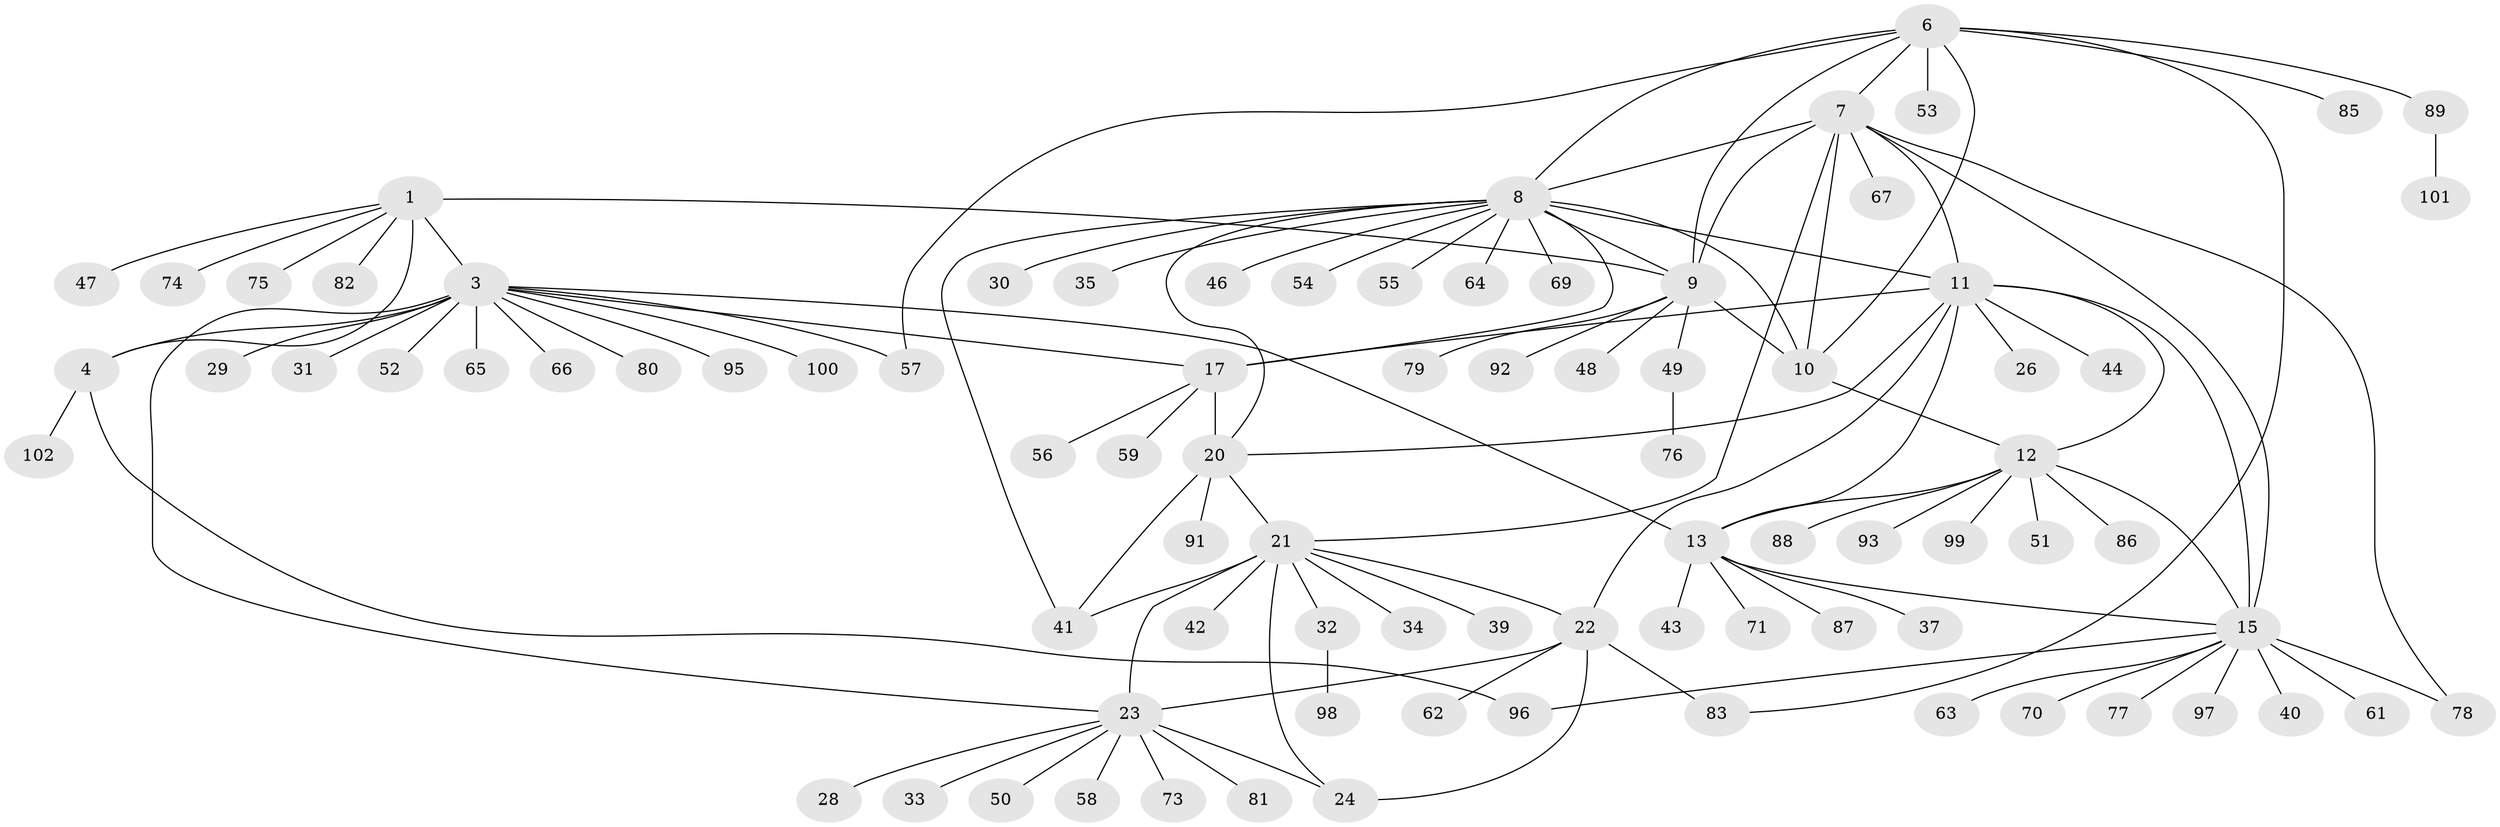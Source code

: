 // original degree distribution, {7: 0.049019607843137254, 6: 0.049019607843137254, 14: 0.00980392156862745, 10: 0.0196078431372549, 9: 0.00980392156862745, 5: 0.00980392156862745, 8: 0.049019607843137254, 12: 0.00980392156862745, 11: 0.0196078431372549, 4: 0.029411764705882353, 1: 0.6176470588235294, 2: 0.10784313725490197, 3: 0.0196078431372549}
// Generated by graph-tools (version 1.1) at 2025/42/03/06/25 10:42:12]
// undirected, 85 vertices, 114 edges
graph export_dot {
graph [start="1"]
  node [color=gray90,style=filled];
  1 [super="+2"];
  3 [super="+5"];
  4 [super="+94"];
  6 [super="+38"];
  7 [super="+84"];
  8 [super="+18"];
  9 [super="+36"];
  10;
  11 [super="+16"];
  12 [super="+27"];
  13 [super="+14"];
  15 [super="+45"];
  17 [super="+19"];
  20 [super="+60"];
  21 [super="+68"];
  22 [super="+72"];
  23 [super="+25"];
  24;
  26;
  28;
  29;
  30;
  31;
  32;
  33;
  34;
  35;
  37;
  39;
  40;
  41;
  42;
  43;
  44;
  46;
  47;
  48;
  49;
  50;
  51;
  52;
  53;
  54;
  55;
  56;
  57;
  58;
  59;
  61;
  62;
  63;
  64;
  65;
  66;
  67;
  69;
  70;
  71 [super="+90"];
  73;
  74;
  75;
  76;
  77;
  78;
  79;
  80;
  81;
  82;
  83;
  85;
  86;
  87;
  88;
  89;
  91;
  92;
  93;
  95;
  96;
  97;
  98;
  99;
  100;
  101;
  102;
  1 -- 3 [weight=4];
  1 -- 4 [weight=2];
  1 -- 74;
  1 -- 75;
  1 -- 82;
  1 -- 9;
  1 -- 47;
  3 -- 4 [weight=2];
  3 -- 17;
  3 -- 29;
  3 -- 31;
  3 -- 52;
  3 -- 57;
  3 -- 65;
  3 -- 80;
  3 -- 95;
  3 -- 100;
  3 -- 23;
  3 -- 66;
  3 -- 13;
  4 -- 96;
  4 -- 102;
  6 -- 7;
  6 -- 8;
  6 -- 9;
  6 -- 10;
  6 -- 53;
  6 -- 57;
  6 -- 83;
  6 -- 85;
  6 -- 89;
  7 -- 8;
  7 -- 9;
  7 -- 10;
  7 -- 21;
  7 -- 67;
  7 -- 78;
  7 -- 15;
  7 -- 11;
  8 -- 9;
  8 -- 10;
  8 -- 41;
  8 -- 64;
  8 -- 35;
  8 -- 69;
  8 -- 46;
  8 -- 17 [weight=2];
  8 -- 20;
  8 -- 54;
  8 -- 55;
  8 -- 30;
  8 -- 11;
  9 -- 10;
  9 -- 48;
  9 -- 49;
  9 -- 79;
  9 -- 92;
  10 -- 12;
  11 -- 12;
  11 -- 13 [weight=2];
  11 -- 15;
  11 -- 22;
  11 -- 44;
  11 -- 17 [weight=2];
  11 -- 20;
  11 -- 26;
  12 -- 13 [weight=2];
  12 -- 15;
  12 -- 88;
  12 -- 93;
  12 -- 51;
  12 -- 99;
  12 -- 86;
  13 -- 15 [weight=2];
  13 -- 37;
  13 -- 43;
  13 -- 71;
  13 -- 87;
  15 -- 40;
  15 -- 61;
  15 -- 63;
  15 -- 70;
  15 -- 77;
  15 -- 78;
  15 -- 97;
  15 -- 96;
  17 -- 20 [weight=2];
  17 -- 56;
  17 -- 59;
  20 -- 21;
  20 -- 41;
  20 -- 91;
  21 -- 22;
  21 -- 23 [weight=2];
  21 -- 24;
  21 -- 32;
  21 -- 34;
  21 -- 39;
  21 -- 42;
  21 -- 41;
  22 -- 23 [weight=2];
  22 -- 24;
  22 -- 62;
  22 -- 83;
  23 -- 24 [weight=2];
  23 -- 58;
  23 -- 73;
  23 -- 81;
  23 -- 33;
  23 -- 50;
  23 -- 28;
  32 -- 98;
  49 -- 76;
  89 -- 101;
}
